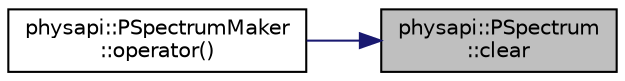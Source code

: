 digraph "physapi::PSpectrum::clear"
{
 // LATEX_PDF_SIZE
  edge [fontname="Helvetica",fontsize="10",labelfontname="Helvetica",labelfontsize="10"];
  node [fontname="Helvetica",fontsize="10",shape=record];
  rankdir="RL";
  Node1 [label="physapi::PSpectrum\l::clear",height=0.2,width=0.4,color="black", fillcolor="grey75", style="filled", fontcolor="black",tooltip="Clear the spectrum."];
  Node1 -> Node2 [dir="back",color="midnightblue",fontsize="10",style="solid"];
  Node2 [label="physapi::PSpectrumMaker\l::operator()",height=0.2,width=0.4,color="black", fillcolor="white", style="filled",URL="$classphysapi_1_1_p_spectrum_maker.html#a678cd05ad7b84469974cc19ed4c59cd6",tooltip="Make the spectrum."];
}

